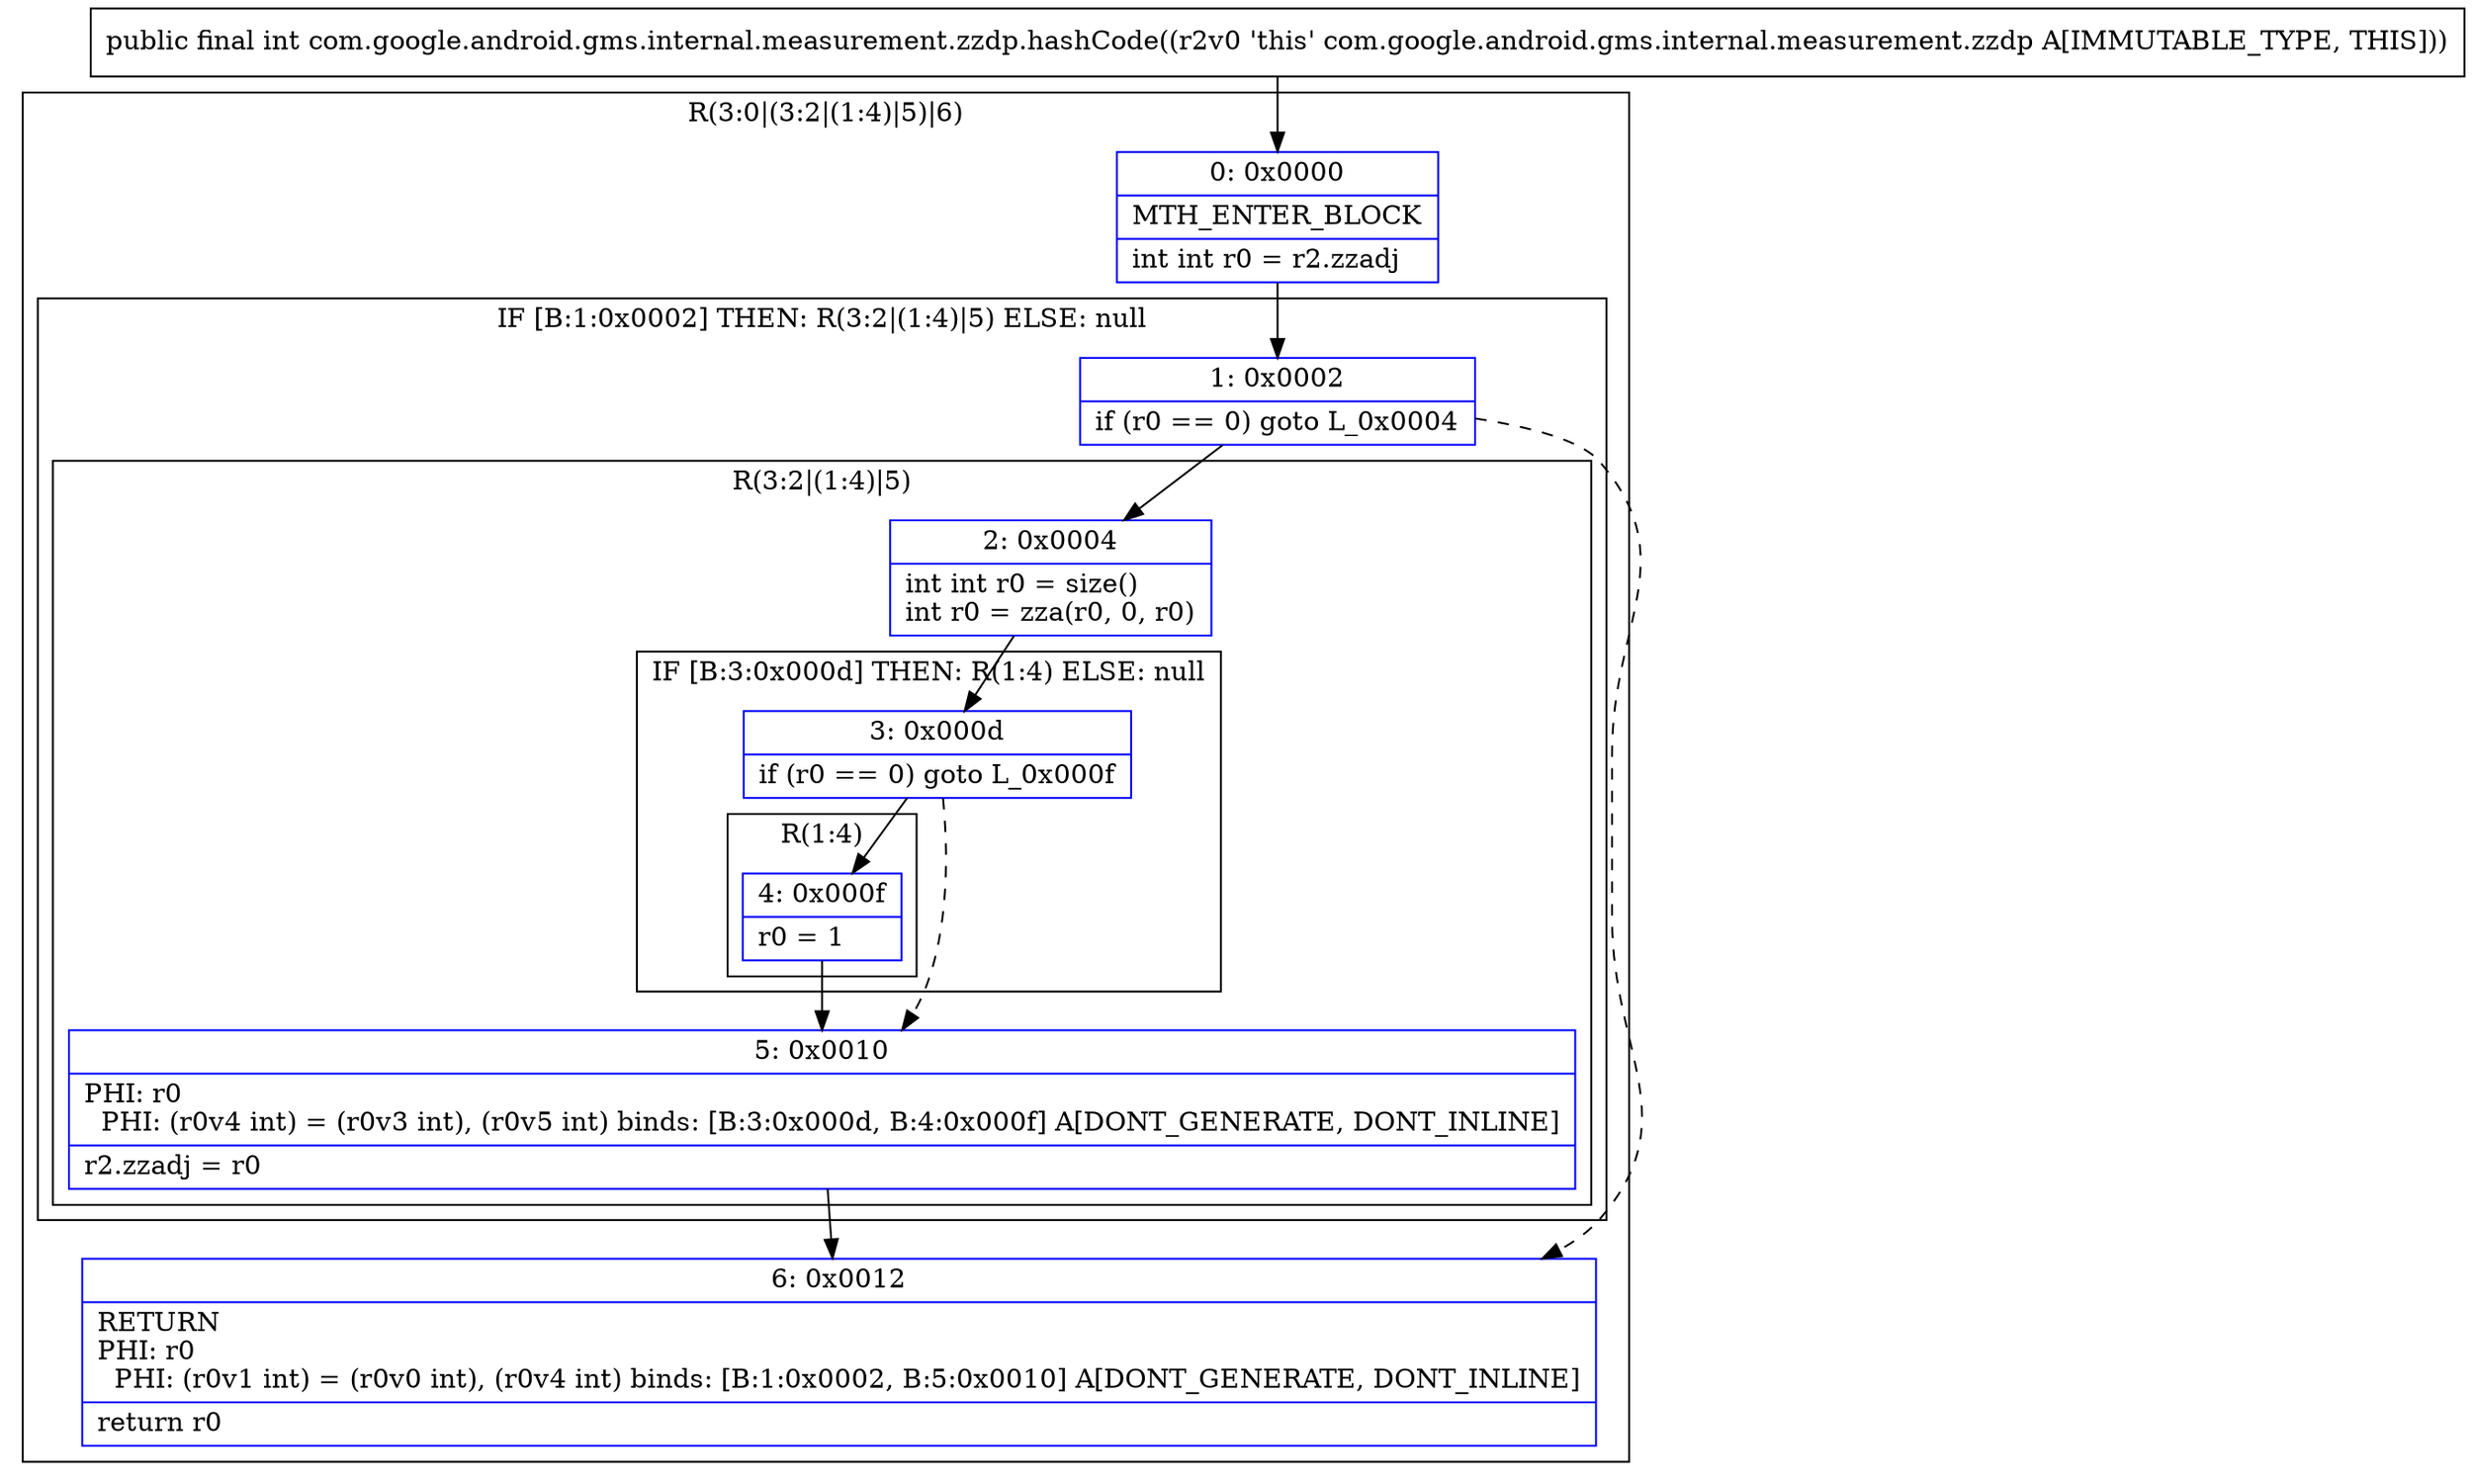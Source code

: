 digraph "CFG forcom.google.android.gms.internal.measurement.zzdp.hashCode()I" {
subgraph cluster_Region_1427124260 {
label = "R(3:0|(3:2|(1:4)|5)|6)";
node [shape=record,color=blue];
Node_0 [shape=record,label="{0\:\ 0x0000|MTH_ENTER_BLOCK\l|int int r0 = r2.zzadj\l}"];
subgraph cluster_IfRegion_768969639 {
label = "IF [B:1:0x0002] THEN: R(3:2|(1:4)|5) ELSE: null";
node [shape=record,color=blue];
Node_1 [shape=record,label="{1\:\ 0x0002|if (r0 == 0) goto L_0x0004\l}"];
subgraph cluster_Region_421425172 {
label = "R(3:2|(1:4)|5)";
node [shape=record,color=blue];
Node_2 [shape=record,label="{2\:\ 0x0004|int int r0 = size()\lint r0 = zza(r0, 0, r0)\l}"];
subgraph cluster_IfRegion_2039488297 {
label = "IF [B:3:0x000d] THEN: R(1:4) ELSE: null";
node [shape=record,color=blue];
Node_3 [shape=record,label="{3\:\ 0x000d|if (r0 == 0) goto L_0x000f\l}"];
subgraph cluster_Region_1051907330 {
label = "R(1:4)";
node [shape=record,color=blue];
Node_4 [shape=record,label="{4\:\ 0x000f|r0 = 1\l}"];
}
}
Node_5 [shape=record,label="{5\:\ 0x0010|PHI: r0 \l  PHI: (r0v4 int) = (r0v3 int), (r0v5 int) binds: [B:3:0x000d, B:4:0x000f] A[DONT_GENERATE, DONT_INLINE]\l|r2.zzadj = r0\l}"];
}
}
Node_6 [shape=record,label="{6\:\ 0x0012|RETURN\lPHI: r0 \l  PHI: (r0v1 int) = (r0v0 int), (r0v4 int) binds: [B:1:0x0002, B:5:0x0010] A[DONT_GENERATE, DONT_INLINE]\l|return r0\l}"];
}
MethodNode[shape=record,label="{public final int com.google.android.gms.internal.measurement.zzdp.hashCode((r2v0 'this' com.google.android.gms.internal.measurement.zzdp A[IMMUTABLE_TYPE, THIS])) }"];
MethodNode -> Node_0;
Node_0 -> Node_1;
Node_1 -> Node_2;
Node_1 -> Node_6[style=dashed];
Node_2 -> Node_3;
Node_3 -> Node_4;
Node_3 -> Node_5[style=dashed];
Node_4 -> Node_5;
Node_5 -> Node_6;
}

